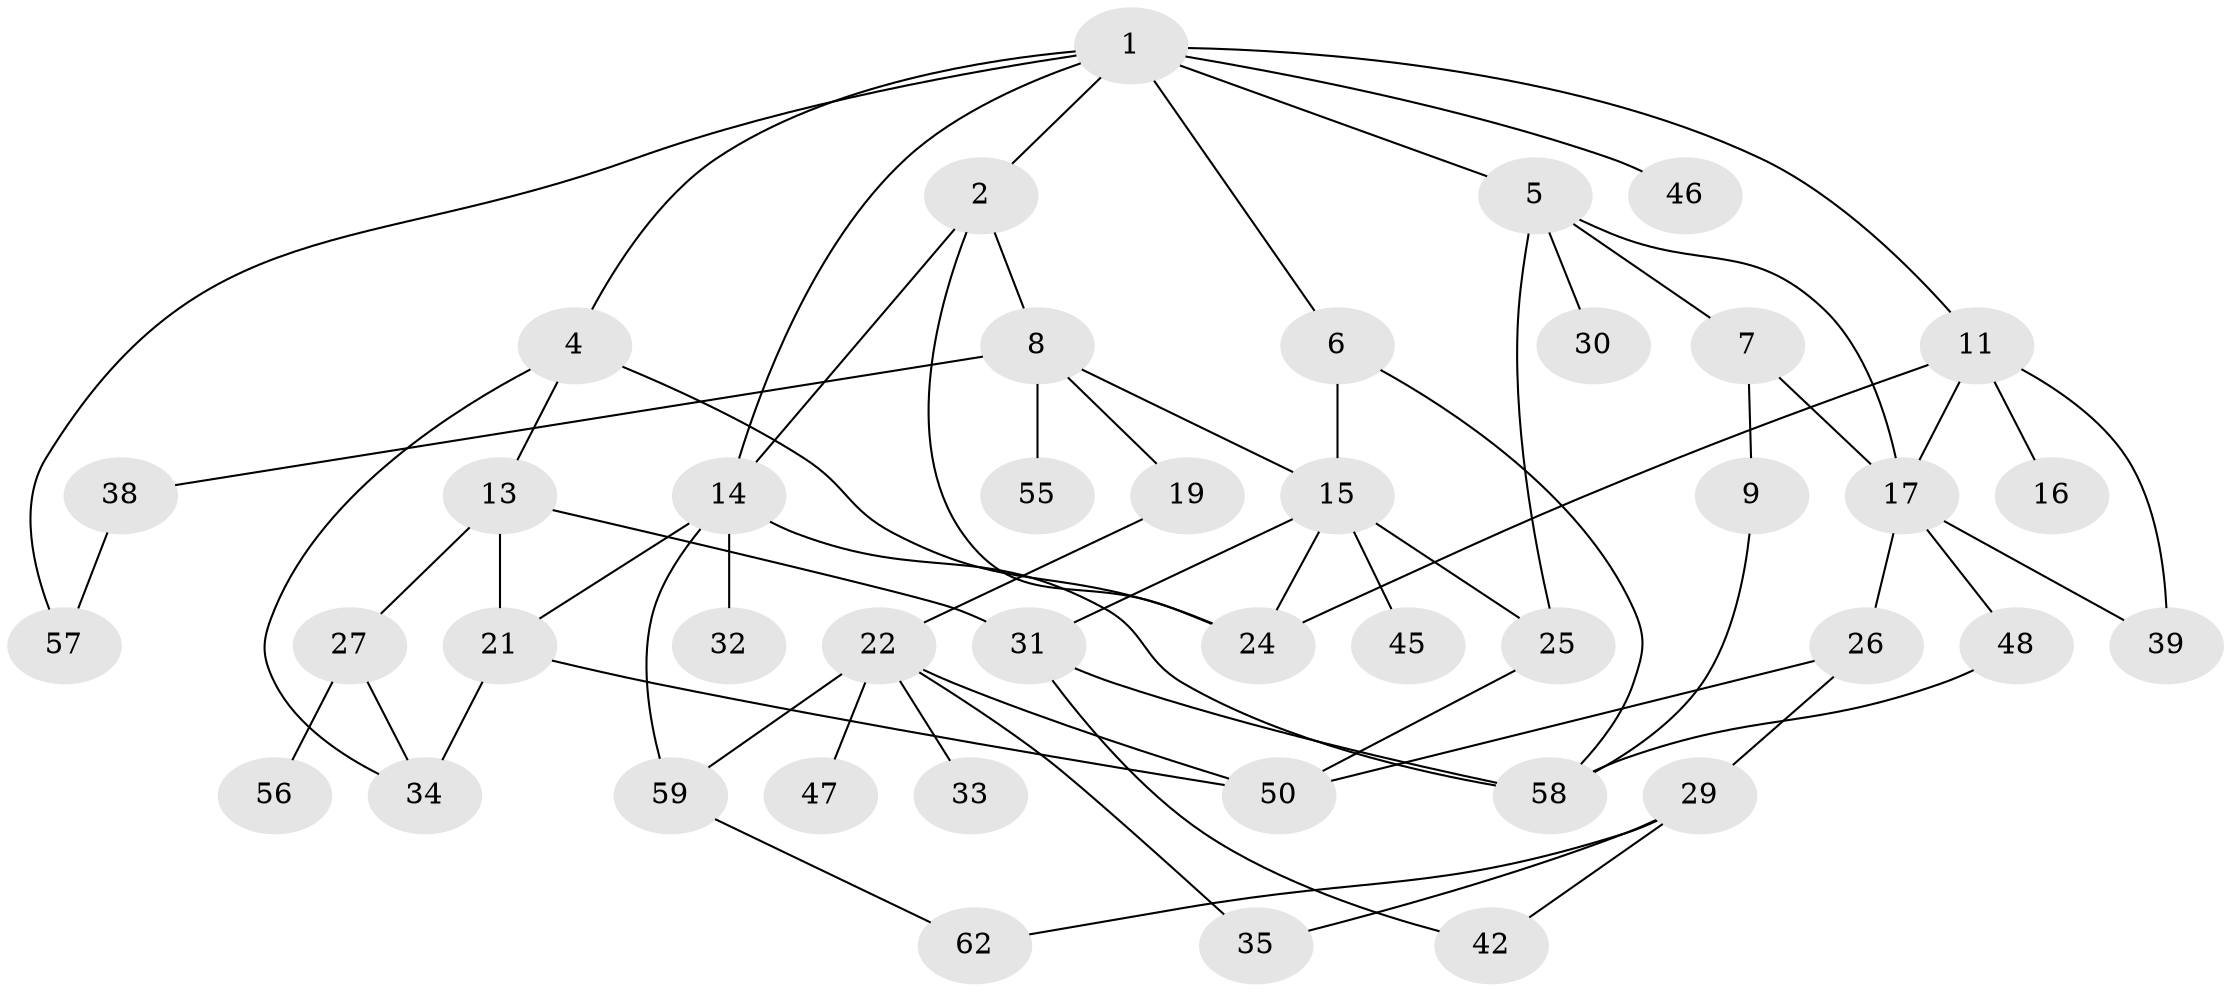 // original degree distribution, {5: 0.14285714285714285, 4: 0.19047619047619047, 3: 0.20634920634920634, 2: 0.30158730158730157, 1: 0.15873015873015872}
// Generated by graph-tools (version 1.1) at 2025/41/03/06/25 10:41:29]
// undirected, 42 vertices, 66 edges
graph export_dot {
graph [start="1"]
  node [color=gray90,style=filled];
  1 [super="+3"];
  2 [super="+23"];
  4 [super="+20"];
  5 [super="+12"];
  6;
  7;
  8 [super="+54"];
  9 [super="+10"];
  11 [super="+61"];
  13;
  14 [super="+18"];
  15 [super="+41"];
  16;
  17 [super="+44"];
  19;
  21 [super="+37"];
  22 [super="+36"];
  24;
  25;
  26;
  27 [super="+28"];
  29 [super="+52"];
  30 [super="+49"];
  31 [super="+43"];
  32;
  33;
  34;
  35;
  38 [super="+51"];
  39 [super="+40"];
  42;
  45;
  46;
  47;
  48;
  50 [super="+53"];
  55;
  56;
  57;
  58 [super="+60"];
  59 [super="+63"];
  62;
  1 -- 2;
  1 -- 4;
  1 -- 14;
  1 -- 46;
  1 -- 5;
  1 -- 6;
  1 -- 57;
  1 -- 11;
  2 -- 8;
  2 -- 24;
  2 -- 14;
  4 -- 13;
  4 -- 34;
  4 -- 24;
  5 -- 7;
  5 -- 25;
  5 -- 17;
  5 -- 30;
  6 -- 15;
  6 -- 58;
  7 -- 9;
  7 -- 17;
  8 -- 19;
  8 -- 38;
  8 -- 55;
  8 -- 15;
  9 -- 58;
  11 -- 16;
  11 -- 39;
  11 -- 17;
  11 -- 24;
  13 -- 21;
  13 -- 27 [weight=2];
  13 -- 31;
  14 -- 32;
  14 -- 58;
  14 -- 59;
  14 -- 21;
  15 -- 25;
  15 -- 24;
  15 -- 45;
  15 -- 31;
  17 -- 26;
  17 -- 48;
  17 -- 39;
  19 -- 22;
  21 -- 50;
  21 -- 34;
  22 -- 33;
  22 -- 59;
  22 -- 35;
  22 -- 47;
  22 -- 50 [weight=2];
  25 -- 50;
  26 -- 29;
  26 -- 50;
  27 -- 56;
  27 -- 34;
  29 -- 35;
  29 -- 62;
  29 -- 42;
  31 -- 42;
  31 -- 58;
  38 -- 57;
  48 -- 58 [weight=2];
  59 -- 62;
}
